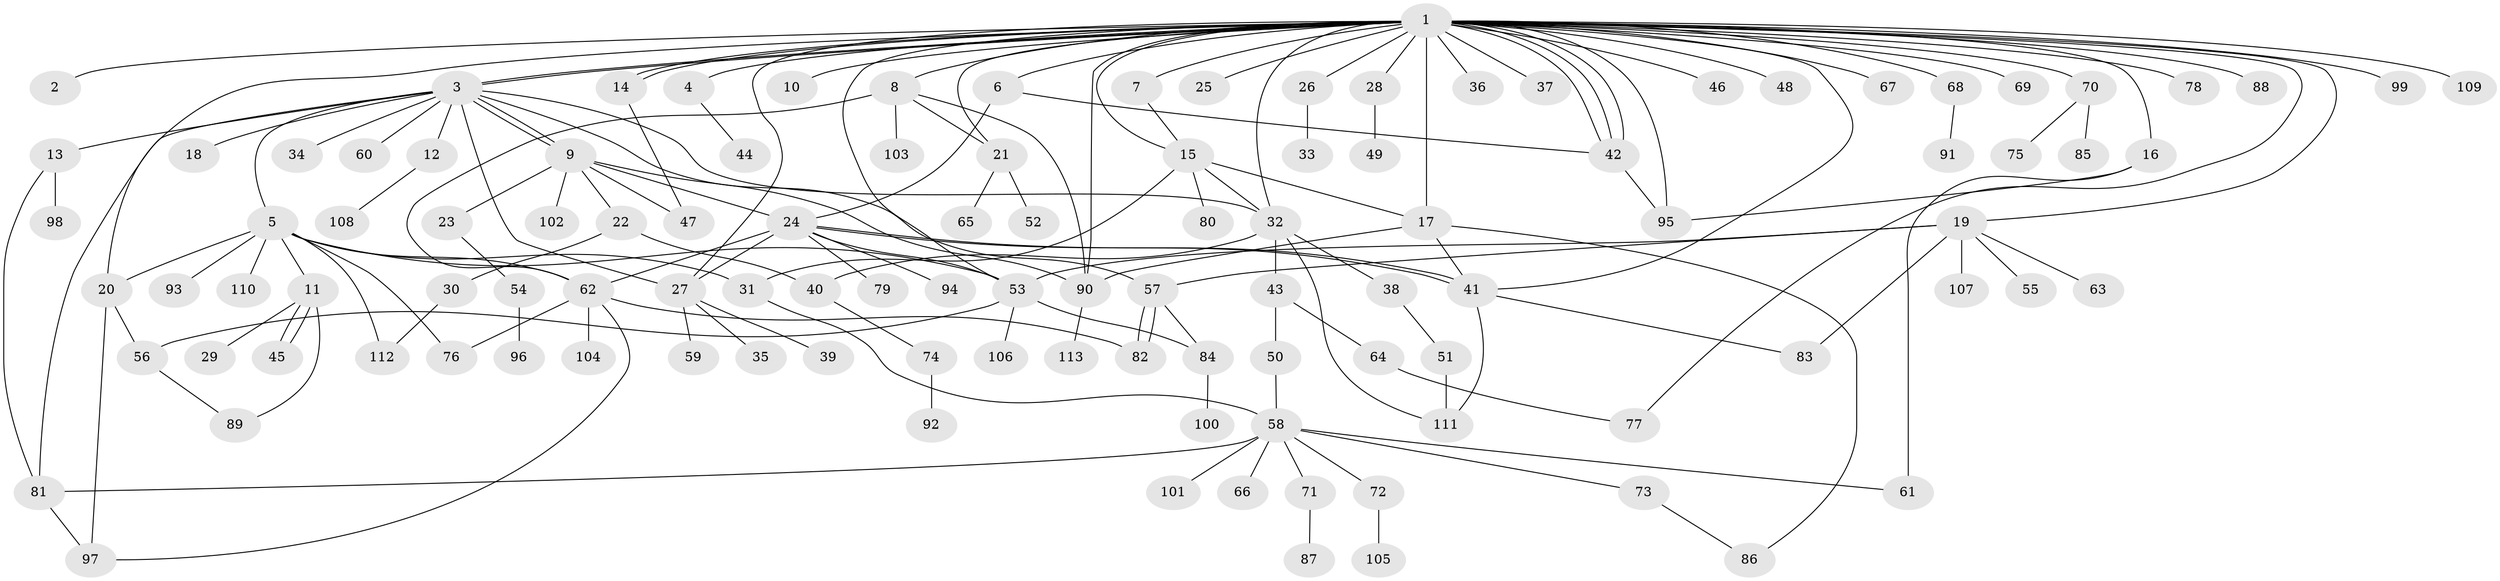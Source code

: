 // coarse degree distribution, {37: 0.012048192771084338, 1: 0.5421686746987951, 17: 0.012048192771084338, 10: 0.012048192771084338, 2: 0.13253012048192772, 4: 0.024096385542168676, 8: 0.024096385542168676, 3: 0.10843373493975904, 7: 0.03614457831325301, 5: 0.04819277108433735, 6: 0.03614457831325301, 9: 0.012048192771084338}
// Generated by graph-tools (version 1.1) at 2025/23/03/03/25 07:23:51]
// undirected, 113 vertices, 163 edges
graph export_dot {
graph [start="1"]
  node [color=gray90,style=filled];
  1;
  2;
  3;
  4;
  5;
  6;
  7;
  8;
  9;
  10;
  11;
  12;
  13;
  14;
  15;
  16;
  17;
  18;
  19;
  20;
  21;
  22;
  23;
  24;
  25;
  26;
  27;
  28;
  29;
  30;
  31;
  32;
  33;
  34;
  35;
  36;
  37;
  38;
  39;
  40;
  41;
  42;
  43;
  44;
  45;
  46;
  47;
  48;
  49;
  50;
  51;
  52;
  53;
  54;
  55;
  56;
  57;
  58;
  59;
  60;
  61;
  62;
  63;
  64;
  65;
  66;
  67;
  68;
  69;
  70;
  71;
  72;
  73;
  74;
  75;
  76;
  77;
  78;
  79;
  80;
  81;
  82;
  83;
  84;
  85;
  86;
  87;
  88;
  89;
  90;
  91;
  92;
  93;
  94;
  95;
  96;
  97;
  98;
  99;
  100;
  101;
  102;
  103;
  104;
  105;
  106;
  107;
  108;
  109;
  110;
  111;
  112;
  113;
  1 -- 2;
  1 -- 3;
  1 -- 3;
  1 -- 4;
  1 -- 6;
  1 -- 7;
  1 -- 8;
  1 -- 10;
  1 -- 14;
  1 -- 14;
  1 -- 15;
  1 -- 16;
  1 -- 17;
  1 -- 19;
  1 -- 20;
  1 -- 21;
  1 -- 25;
  1 -- 26;
  1 -- 27;
  1 -- 28;
  1 -- 32;
  1 -- 36;
  1 -- 37;
  1 -- 41;
  1 -- 42;
  1 -- 42;
  1 -- 42;
  1 -- 46;
  1 -- 48;
  1 -- 53;
  1 -- 67;
  1 -- 68;
  1 -- 69;
  1 -- 70;
  1 -- 77;
  1 -- 78;
  1 -- 88;
  1 -- 90;
  1 -- 95;
  1 -- 99;
  1 -- 109;
  3 -- 5;
  3 -- 9;
  3 -- 9;
  3 -- 12;
  3 -- 13;
  3 -- 18;
  3 -- 27;
  3 -- 32;
  3 -- 34;
  3 -- 57;
  3 -- 60;
  3 -- 81;
  4 -- 44;
  5 -- 11;
  5 -- 20;
  5 -- 31;
  5 -- 53;
  5 -- 62;
  5 -- 76;
  5 -- 93;
  5 -- 110;
  5 -- 112;
  6 -- 24;
  6 -- 42;
  7 -- 15;
  8 -- 21;
  8 -- 62;
  8 -- 90;
  8 -- 103;
  9 -- 22;
  9 -- 23;
  9 -- 24;
  9 -- 47;
  9 -- 90;
  9 -- 102;
  11 -- 29;
  11 -- 45;
  11 -- 45;
  11 -- 89;
  12 -- 108;
  13 -- 81;
  13 -- 98;
  14 -- 47;
  15 -- 17;
  15 -- 31;
  15 -- 32;
  15 -- 80;
  16 -- 61;
  16 -- 95;
  17 -- 41;
  17 -- 86;
  17 -- 90;
  19 -- 53;
  19 -- 55;
  19 -- 57;
  19 -- 63;
  19 -- 83;
  19 -- 107;
  20 -- 56;
  20 -- 97;
  21 -- 52;
  21 -- 65;
  22 -- 30;
  22 -- 40;
  23 -- 54;
  24 -- 27;
  24 -- 41;
  24 -- 41;
  24 -- 53;
  24 -- 62;
  24 -- 79;
  24 -- 94;
  26 -- 33;
  27 -- 35;
  27 -- 39;
  27 -- 59;
  28 -- 49;
  30 -- 112;
  31 -- 58;
  32 -- 38;
  32 -- 40;
  32 -- 43;
  32 -- 111;
  38 -- 51;
  40 -- 74;
  41 -- 83;
  41 -- 111;
  42 -- 95;
  43 -- 50;
  43 -- 64;
  50 -- 58;
  51 -- 111;
  53 -- 56;
  53 -- 84;
  53 -- 106;
  54 -- 96;
  56 -- 89;
  57 -- 82;
  57 -- 82;
  57 -- 84;
  58 -- 61;
  58 -- 66;
  58 -- 71;
  58 -- 72;
  58 -- 73;
  58 -- 81;
  58 -- 101;
  62 -- 76;
  62 -- 82;
  62 -- 97;
  62 -- 104;
  64 -- 77;
  68 -- 91;
  70 -- 75;
  70 -- 85;
  71 -- 87;
  72 -- 105;
  73 -- 86;
  74 -- 92;
  81 -- 97;
  84 -- 100;
  90 -- 113;
}
